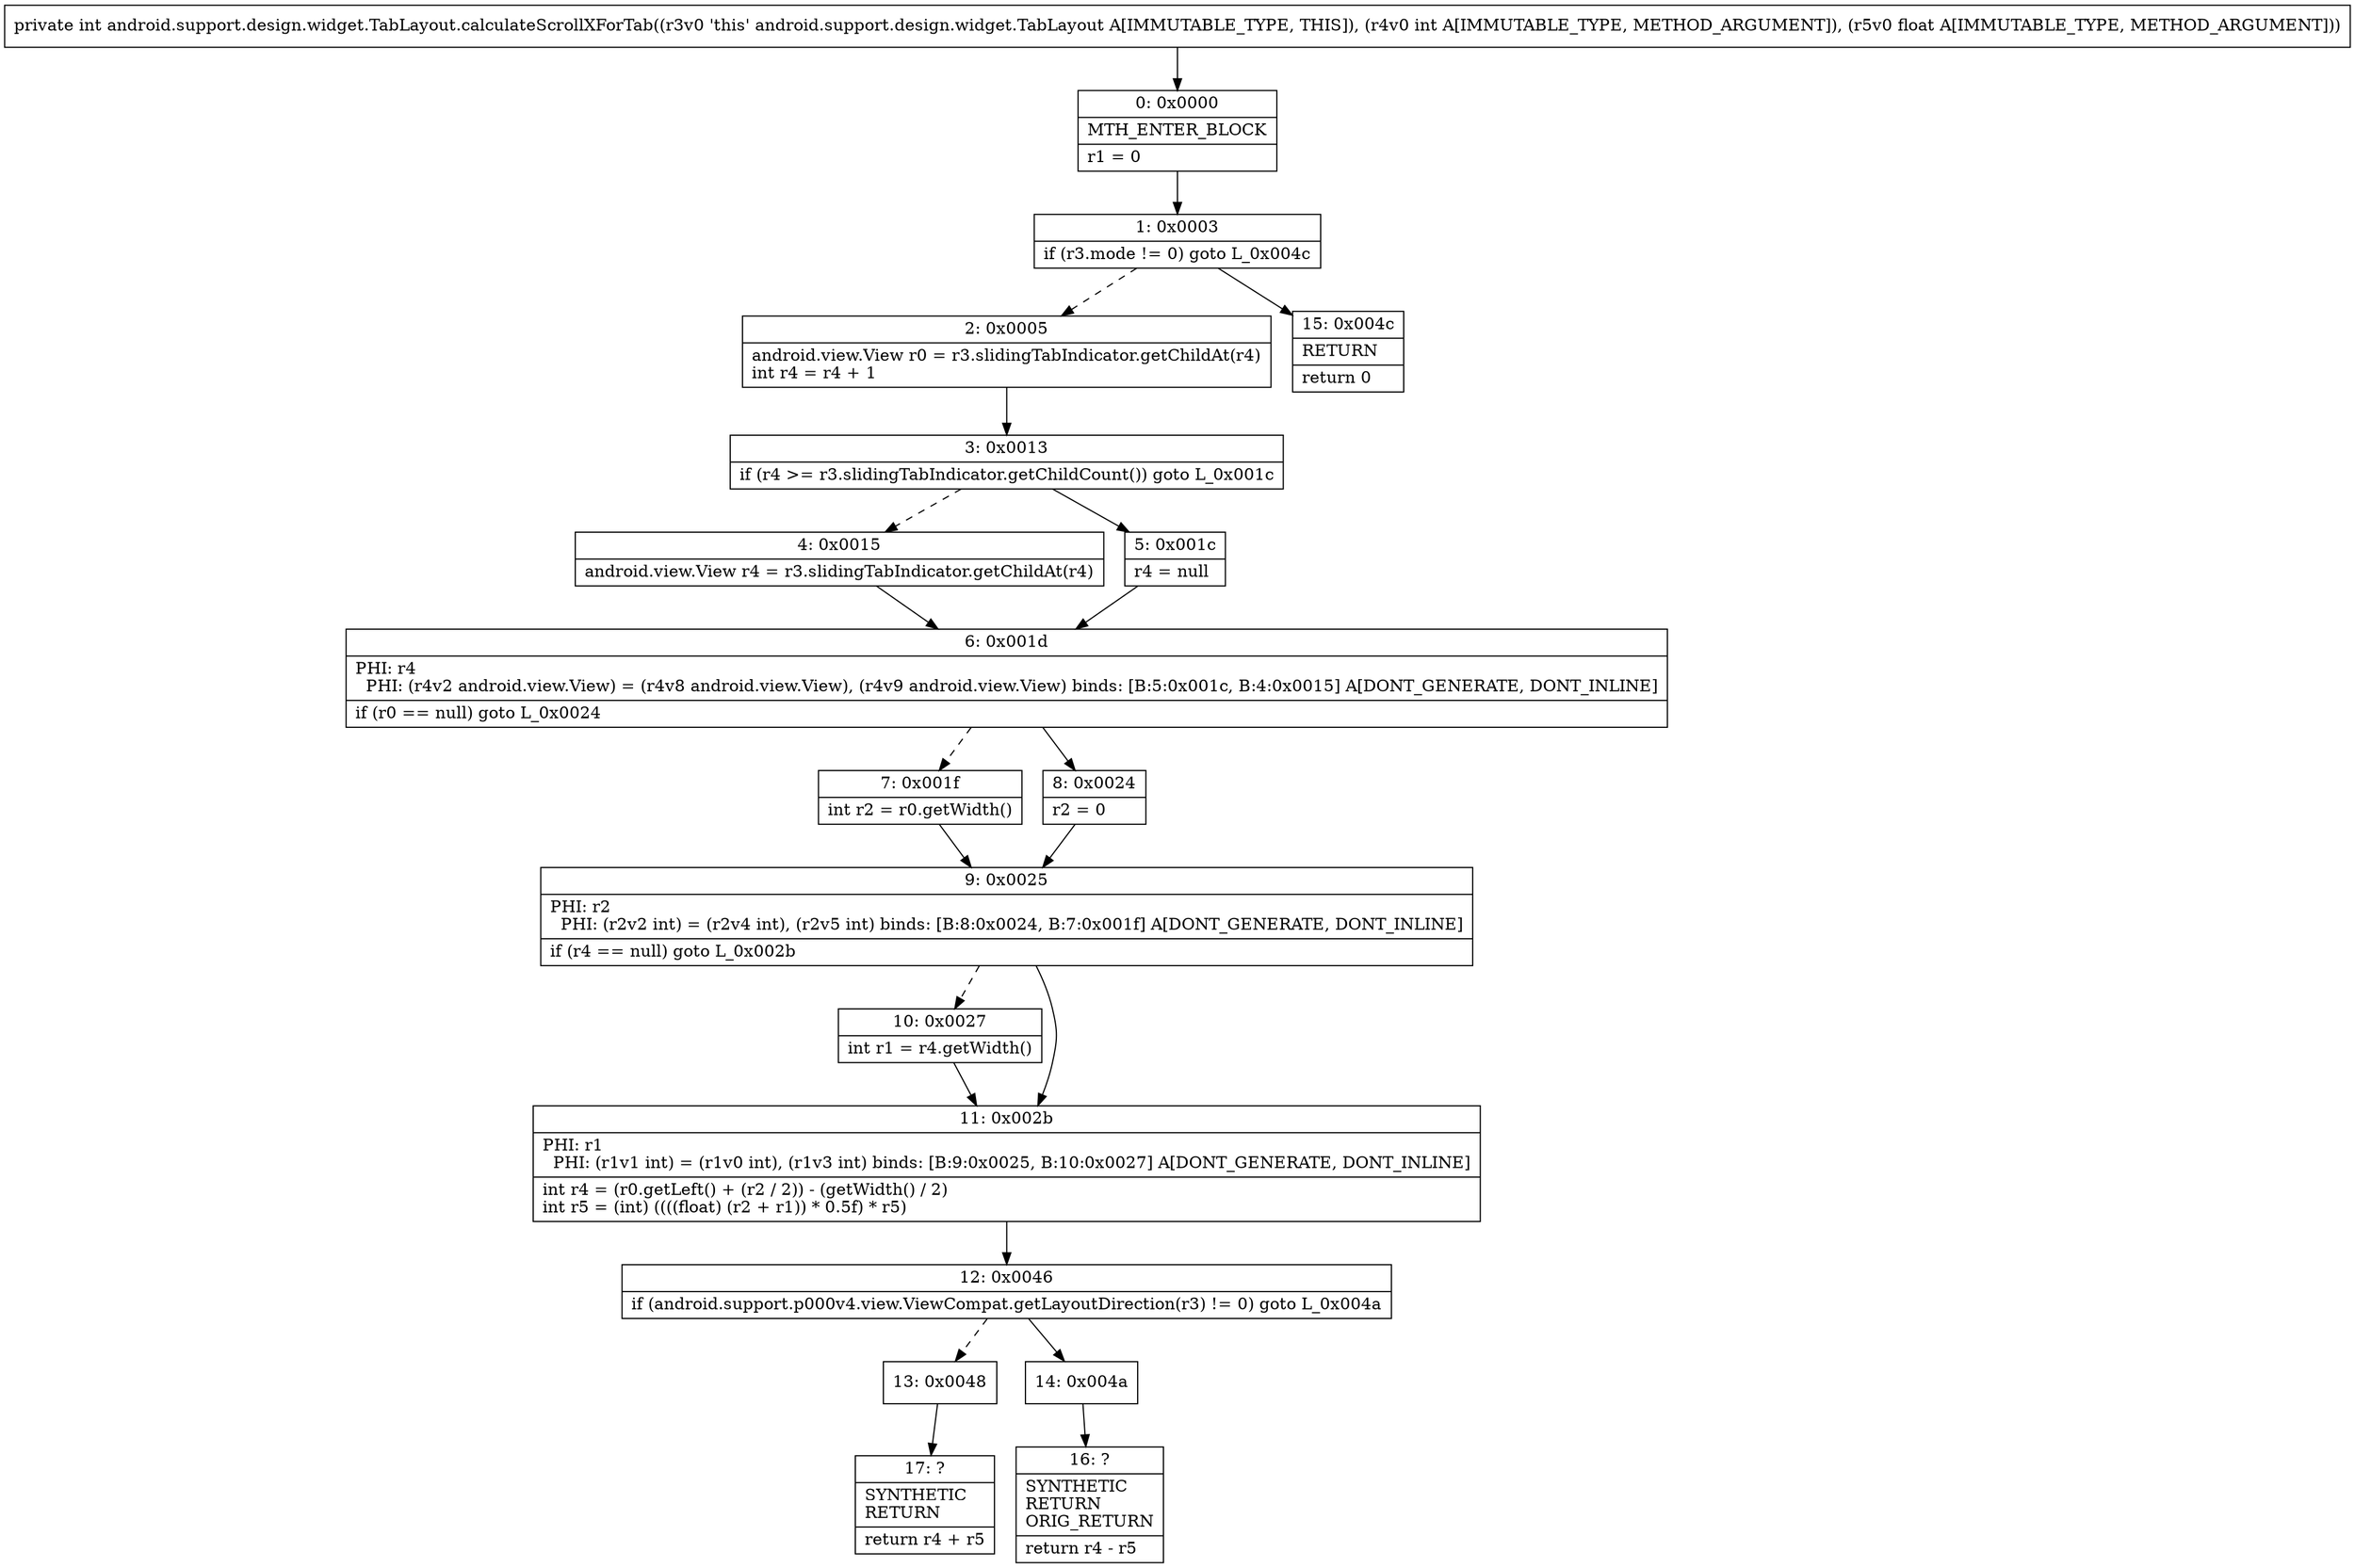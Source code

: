 digraph "CFG forandroid.support.design.widget.TabLayout.calculateScrollXForTab(IF)I" {
Node_0 [shape=record,label="{0\:\ 0x0000|MTH_ENTER_BLOCK\l|r1 = 0\l}"];
Node_1 [shape=record,label="{1\:\ 0x0003|if (r3.mode != 0) goto L_0x004c\l}"];
Node_2 [shape=record,label="{2\:\ 0x0005|android.view.View r0 = r3.slidingTabIndicator.getChildAt(r4)\lint r4 = r4 + 1\l}"];
Node_3 [shape=record,label="{3\:\ 0x0013|if (r4 \>= r3.slidingTabIndicator.getChildCount()) goto L_0x001c\l}"];
Node_4 [shape=record,label="{4\:\ 0x0015|android.view.View r4 = r3.slidingTabIndicator.getChildAt(r4)\l}"];
Node_5 [shape=record,label="{5\:\ 0x001c|r4 = null\l}"];
Node_6 [shape=record,label="{6\:\ 0x001d|PHI: r4 \l  PHI: (r4v2 android.view.View) = (r4v8 android.view.View), (r4v9 android.view.View) binds: [B:5:0x001c, B:4:0x0015] A[DONT_GENERATE, DONT_INLINE]\l|if (r0 == null) goto L_0x0024\l}"];
Node_7 [shape=record,label="{7\:\ 0x001f|int r2 = r0.getWidth()\l}"];
Node_8 [shape=record,label="{8\:\ 0x0024|r2 = 0\l}"];
Node_9 [shape=record,label="{9\:\ 0x0025|PHI: r2 \l  PHI: (r2v2 int) = (r2v4 int), (r2v5 int) binds: [B:8:0x0024, B:7:0x001f] A[DONT_GENERATE, DONT_INLINE]\l|if (r4 == null) goto L_0x002b\l}"];
Node_10 [shape=record,label="{10\:\ 0x0027|int r1 = r4.getWidth()\l}"];
Node_11 [shape=record,label="{11\:\ 0x002b|PHI: r1 \l  PHI: (r1v1 int) = (r1v0 int), (r1v3 int) binds: [B:9:0x0025, B:10:0x0027] A[DONT_GENERATE, DONT_INLINE]\l|int r4 = (r0.getLeft() + (r2 \/ 2)) \- (getWidth() \/ 2)\lint r5 = (int) ((((float) (r2 + r1)) * 0.5f) * r5)\l}"];
Node_12 [shape=record,label="{12\:\ 0x0046|if (android.support.p000v4.view.ViewCompat.getLayoutDirection(r3) != 0) goto L_0x004a\l}"];
Node_13 [shape=record,label="{13\:\ 0x0048}"];
Node_14 [shape=record,label="{14\:\ 0x004a}"];
Node_15 [shape=record,label="{15\:\ 0x004c|RETURN\l|return 0\l}"];
Node_16 [shape=record,label="{16\:\ ?|SYNTHETIC\lRETURN\lORIG_RETURN\l|return r4 \- r5\l}"];
Node_17 [shape=record,label="{17\:\ ?|SYNTHETIC\lRETURN\l|return r4 + r5\l}"];
MethodNode[shape=record,label="{private int android.support.design.widget.TabLayout.calculateScrollXForTab((r3v0 'this' android.support.design.widget.TabLayout A[IMMUTABLE_TYPE, THIS]), (r4v0 int A[IMMUTABLE_TYPE, METHOD_ARGUMENT]), (r5v0 float A[IMMUTABLE_TYPE, METHOD_ARGUMENT])) }"];
MethodNode -> Node_0;
Node_0 -> Node_1;
Node_1 -> Node_2[style=dashed];
Node_1 -> Node_15;
Node_2 -> Node_3;
Node_3 -> Node_4[style=dashed];
Node_3 -> Node_5;
Node_4 -> Node_6;
Node_5 -> Node_6;
Node_6 -> Node_7[style=dashed];
Node_6 -> Node_8;
Node_7 -> Node_9;
Node_8 -> Node_9;
Node_9 -> Node_10[style=dashed];
Node_9 -> Node_11;
Node_10 -> Node_11;
Node_11 -> Node_12;
Node_12 -> Node_13[style=dashed];
Node_12 -> Node_14;
Node_13 -> Node_17;
Node_14 -> Node_16;
}

